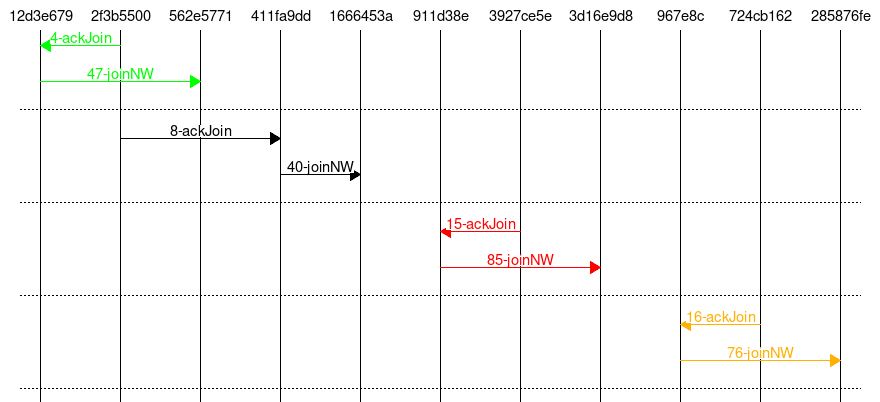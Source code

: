 msc { 
12d3e679,2f3b5500,562e5771,411fa9dd,1666453a,911d38e,3927ce5e,3d16e9d8,967e8c,724cb162,285876fe;

2f3b5500=>12d3e679 [label="4-ackJoin", textcolor="green", linecolor="green"];
12d3e679=>562e5771 [label="47-joinNW", textcolor="green", linecolor="green"];
---;
2f3b5500=>411fa9dd [label="8-ackJoin", textcolor="black", linecolor="black"];
411fa9dd=>1666453a [label="40-joinNW", textcolor="black", linecolor="black"];
---;
3927ce5e=>911d38e [label="15-ackJoin", textcolor="red", linecolor="red"];
911d38e=>3d16e9d8 [label="85-joinNW", textcolor="red", linecolor="red"];
---;
724cb162=>967e8c [label="16-ackJoin", textcolor="orange", linecolor="orange"];
967e8c=>285876fe [label="76-joinNW", textcolor="orange", linecolor="orange"];
---;
}
